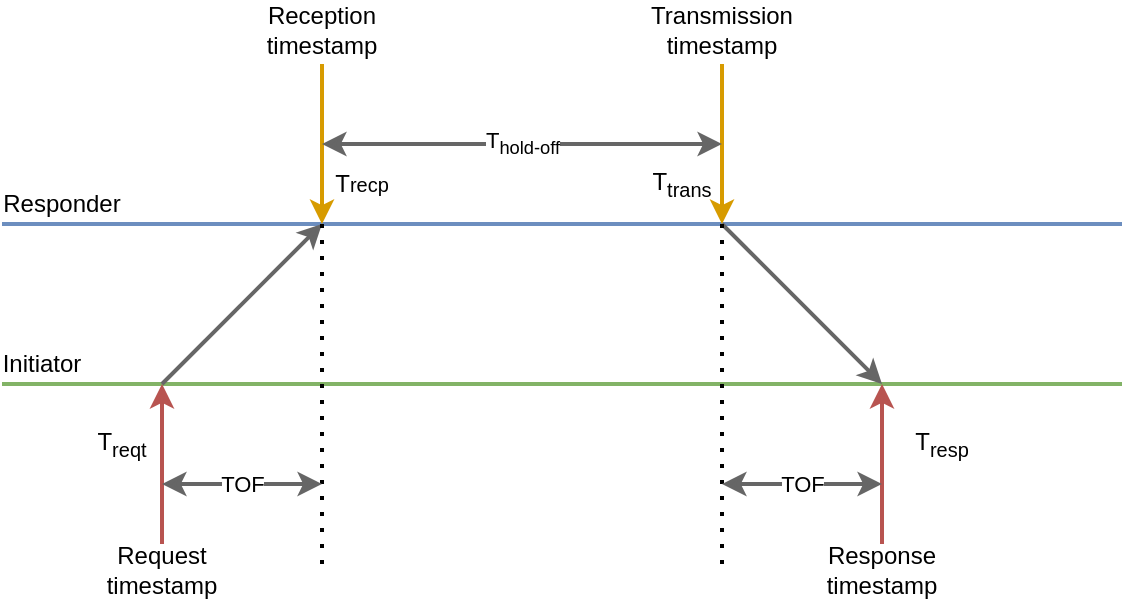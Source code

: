 <mxfile version="13.9.9" type="device"><diagram id="aoWWEgJ4MZAZ1hhHLoqq" name="Page-1"><mxGraphModel dx="934" dy="588" grid="1" gridSize="10" guides="1" tooltips="1" connect="1" arrows="1" fold="1" page="1" pageScale="1" pageWidth="850" pageHeight="1100" math="0" shadow="0"><root><mxCell id="0"/><mxCell id="1" parent="0"/><mxCell id="cw5Lx0I0cequ7ajg7Vcr-1" value="" style="endArrow=none;html=1;fillColor=#d5e8d4;strokeColor=#82b366;strokeWidth=2;" parent="1" edge="1"><mxGeometry width="50" height="50" relative="1" as="geometry"><mxPoint x="40" y="310" as="sourcePoint"/><mxPoint x="600" y="310" as="targetPoint"/></mxGeometry></mxCell><mxCell id="cw5Lx0I0cequ7ajg7Vcr-2" value="" style="endArrow=classic;html=1;fillColor=#f8cecc;strokeColor=#b85450;strokeWidth=2;" parent="1" edge="1"><mxGeometry width="50" height="50" relative="1" as="geometry"><mxPoint x="120" y="390" as="sourcePoint"/><mxPoint x="120" y="310" as="targetPoint"/></mxGeometry></mxCell><mxCell id="cw5Lx0I0cequ7ajg7Vcr-3" value="" style="endArrow=none;html=1;fillColor=#dae8fc;strokeColor=#6c8ebf;strokeWidth=2;" parent="1" edge="1"><mxGeometry width="50" height="50" relative="1" as="geometry"><mxPoint x="40" y="230" as="sourcePoint"/><mxPoint x="600" y="230" as="targetPoint"/></mxGeometry></mxCell><mxCell id="cw5Lx0I0cequ7ajg7Vcr-4" value="" style="endArrow=classic;html=1;fillColor=#ffe6cc;strokeColor=#d79b00;strokeWidth=2;shadow=0;" parent="1" edge="1"><mxGeometry width="50" height="50" relative="1" as="geometry"><mxPoint x="200" y="150" as="sourcePoint"/><mxPoint x="200" y="230" as="targetPoint"/></mxGeometry></mxCell><mxCell id="cw5Lx0I0cequ7ajg7Vcr-6" value="Request&lt;br&gt;timestamp" style="text;html=1;strokeColor=none;fillColor=none;align=center;verticalAlign=middle;whiteSpace=wrap;rounded=0;" parent="1" vertex="1"><mxGeometry x="70" y="390" width="100" height="25" as="geometry"/></mxCell><mxCell id="cw5Lx0I0cequ7ajg7Vcr-7" value="" style="endArrow=classic;html=1;fillColor=#f5f5f5;strokeColor=#666666;strokeWidth=2;" parent="1" edge="1"><mxGeometry width="50" height="50" relative="1" as="geometry"><mxPoint x="120" y="310" as="sourcePoint"/><mxPoint x="200" y="230" as="targetPoint"/></mxGeometry></mxCell><mxCell id="cw5Lx0I0cequ7ajg7Vcr-8" value="Responder" style="text;html=1;strokeColor=none;fillColor=none;align=center;verticalAlign=middle;whiteSpace=wrap;rounded=0;" parent="1" vertex="1"><mxGeometry x="50" y="210" width="40" height="20" as="geometry"/></mxCell><mxCell id="cw5Lx0I0cequ7ajg7Vcr-9" value="Initiator" style="text;html=1;strokeColor=none;fillColor=none;align=center;verticalAlign=middle;whiteSpace=wrap;rounded=0;" parent="1" vertex="1"><mxGeometry x="40" y="290" width="40" height="20" as="geometry"/></mxCell><mxCell id="cw5Lx0I0cequ7ajg7Vcr-20" value="" style="endArrow=classic;html=1;fillColor=#f8cecc;strokeColor=#b85450;strokeWidth=2;" parent="1" edge="1"><mxGeometry width="50" height="50" relative="1" as="geometry"><mxPoint x="480" y="390" as="sourcePoint"/><mxPoint x="480" y="310" as="targetPoint"/></mxGeometry></mxCell><mxCell id="cw5Lx0I0cequ7ajg7Vcr-23" value="Response&lt;br&gt;timestamp" style="text;html=1;strokeColor=none;fillColor=none;align=center;verticalAlign=middle;whiteSpace=wrap;rounded=0;" parent="1" vertex="1"><mxGeometry x="440" y="390" width="80" height="25" as="geometry"/></mxCell><mxCell id="cw5Lx0I0cequ7ajg7Vcr-24" value="" style="endArrow=classic;html=1;fillColor=#f5f5f5;strokeColor=#666666;strokeWidth=2;" parent="1" edge="1"><mxGeometry width="50" height="50" relative="1" as="geometry"><mxPoint x="400" y="230" as="sourcePoint"/><mxPoint x="480" y="310" as="targetPoint"/></mxGeometry></mxCell><mxCell id="cw5Lx0I0cequ7ajg7Vcr-26" value="" style="endArrow=classic;html=1;fillColor=#ffe6cc;strokeColor=#d79b00;strokeWidth=2;" parent="1" edge="1"><mxGeometry width="50" height="50" relative="1" as="geometry"><mxPoint x="400" y="150" as="sourcePoint"/><mxPoint x="400" y="230" as="targetPoint"/></mxGeometry></mxCell><mxCell id="cw5Lx0I0cequ7ajg7Vcr-33" value="Transmission&lt;br&gt;timestamp" style="text;html=1;strokeColor=none;fillColor=none;align=center;verticalAlign=middle;whiteSpace=wrap;rounded=0;" parent="1" vertex="1"><mxGeometry x="360" y="120" width="80" height="25" as="geometry"/></mxCell><mxCell id="cw5Lx0I0cequ7ajg7Vcr-41" value="Reception&lt;br&gt;timestamp" style="text;html=1;strokeColor=none;fillColor=none;align=center;verticalAlign=middle;whiteSpace=wrap;rounded=0;" parent="1" vertex="1"><mxGeometry x="160" y="120" width="80" height="25" as="geometry"/></mxCell><mxCell id="ZYbKyh4_1hCjab7Mr4gL-1" value="T&lt;sub&gt;hold-off&lt;/sub&gt;" style="endArrow=classic;startArrow=classic;html=1;fillColor=#f5f5f5;strokeColor=#666666;strokeWidth=2;" parent="1" edge="1"><mxGeometry width="50" height="50" relative="1" as="geometry"><mxPoint x="200" y="190" as="sourcePoint"/><mxPoint x="400" y="190" as="targetPoint"/></mxGeometry></mxCell><mxCell id="ZYbKyh4_1hCjab7Mr4gL-2" value="" style="endArrow=none;dashed=1;html=1;dashPattern=1 3;strokeWidth=2;" parent="1" edge="1"><mxGeometry width="50" height="50" relative="1" as="geometry"><mxPoint x="200" y="400" as="sourcePoint"/><mxPoint x="200" y="230" as="targetPoint"/></mxGeometry></mxCell><mxCell id="ZYbKyh4_1hCjab7Mr4gL-3" value="" style="endArrow=none;dashed=1;html=1;dashPattern=1 3;strokeWidth=2;" parent="1" edge="1"><mxGeometry width="50" height="50" relative="1" as="geometry"><mxPoint x="400" y="400" as="sourcePoint"/><mxPoint x="400" y="230" as="targetPoint"/></mxGeometry></mxCell><mxCell id="ZYbKyh4_1hCjab7Mr4gL-4" value="TOF" style="endArrow=classic;startArrow=classic;html=1;strokeWidth=2;fillColor=#f5f5f5;strokeColor=#666666;" parent="1" edge="1"><mxGeometry width="50" height="50" relative="1" as="geometry"><mxPoint x="120" y="360" as="sourcePoint"/><mxPoint x="200" y="360" as="targetPoint"/></mxGeometry></mxCell><mxCell id="ZYbKyh4_1hCjab7Mr4gL-5" value="TOF" style="endArrow=classic;startArrow=classic;html=1;strokeWidth=2;fillColor=#f5f5f5;strokeColor=#666666;" parent="1" edge="1"><mxGeometry width="50" height="50" relative="1" as="geometry"><mxPoint x="400" y="360" as="sourcePoint"/><mxPoint x="480" y="360" as="targetPoint"/></mxGeometry></mxCell><mxCell id="TEqM25LDnoAeH2Z3Yy8U-1" value="T&lt;sub&gt;reqt&lt;/sub&gt;" style="text;html=1;strokeColor=none;fillColor=none;align=center;verticalAlign=middle;whiteSpace=wrap;rounded=0;" vertex="1" parent="1"><mxGeometry x="80" y="330" width="40" height="20" as="geometry"/></mxCell><mxCell id="TEqM25LDnoAeH2Z3Yy8U-2" value="T&lt;sub&gt;resp&lt;/sub&gt;" style="text;html=1;strokeColor=none;fillColor=none;align=center;verticalAlign=middle;whiteSpace=wrap;rounded=0;" vertex="1" parent="1"><mxGeometry x="490" y="330" width="40" height="20" as="geometry"/></mxCell><mxCell id="TEqM25LDnoAeH2Z3Yy8U-3" value="T&lt;sub&gt;trans&lt;/sub&gt;" style="text;html=1;strokeColor=none;fillColor=none;align=center;verticalAlign=middle;whiteSpace=wrap;rounded=0;" vertex="1" parent="1"><mxGeometry x="360" y="200" width="40" height="20" as="geometry"/></mxCell><mxCell id="TEqM25LDnoAeH2Z3Yy8U-4" value="T&lt;span style=&quot;font-size: 10px&quot;&gt;recp&lt;/span&gt;" style="text;html=1;strokeColor=none;fillColor=none;align=center;verticalAlign=middle;whiteSpace=wrap;rounded=0;" vertex="1" parent="1"><mxGeometry x="200" y="200" width="40" height="20" as="geometry"/></mxCell></root></mxGraphModel></diagram></mxfile>